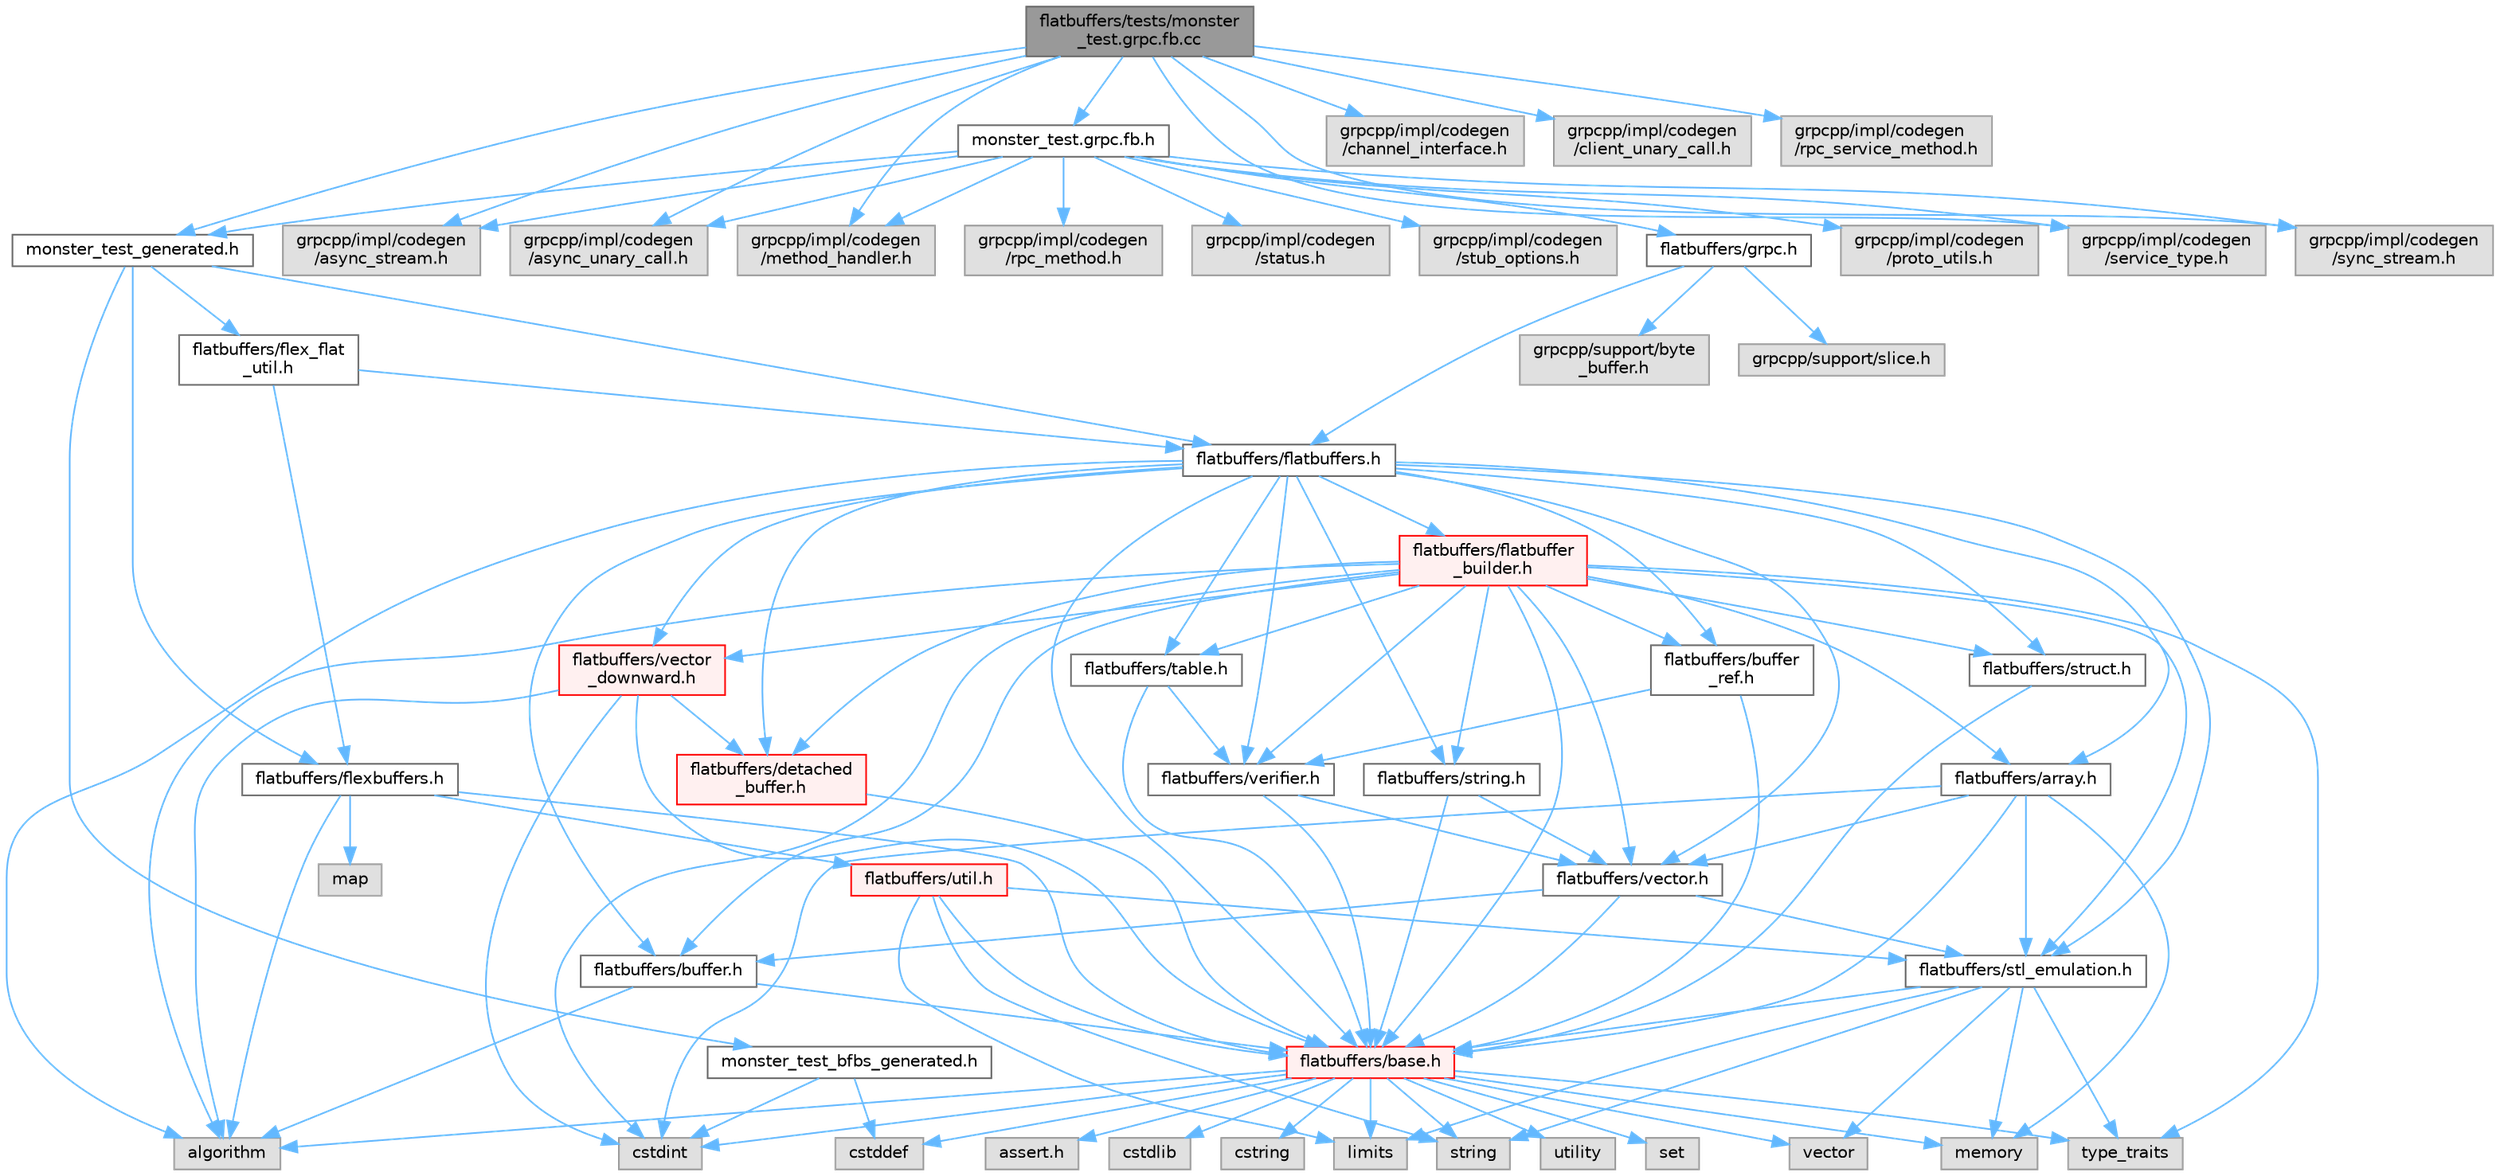 digraph "flatbuffers/tests/monster_test.grpc.fb.cc"
{
 // LATEX_PDF_SIZE
  bgcolor="transparent";
  edge [fontname=Helvetica,fontsize=10,labelfontname=Helvetica,labelfontsize=10];
  node [fontname=Helvetica,fontsize=10,shape=box,height=0.2,width=0.4];
  Node1 [id="Node000001",label="flatbuffers/tests/monster\l_test.grpc.fb.cc",height=0.2,width=0.4,color="gray40", fillcolor="grey60", style="filled", fontcolor="black",tooltip=" "];
  Node1 -> Node2 [id="edge113_Node000001_Node000002",color="steelblue1",style="solid",tooltip=" "];
  Node2 [id="Node000002",label="monster_test_generated.h",height=0.2,width=0.4,color="grey40", fillcolor="white", style="filled",URL="$monster__test__generated_8h.html",tooltip=" "];
  Node2 -> Node3 [id="edge114_Node000002_Node000003",color="steelblue1",style="solid",tooltip=" "];
  Node3 [id="Node000003",label="flatbuffers/flatbuffers.h",height=0.2,width=0.4,color="grey40", fillcolor="white", style="filled",URL="$flatbuffers_8h.html",tooltip=" "];
  Node3 -> Node4 [id="edge115_Node000003_Node000004",color="steelblue1",style="solid",tooltip=" "];
  Node4 [id="Node000004",label="algorithm",height=0.2,width=0.4,color="grey60", fillcolor="#E0E0E0", style="filled",tooltip=" "];
  Node3 -> Node5 [id="edge116_Node000003_Node000005",color="steelblue1",style="solid",tooltip=" "];
  Node5 [id="Node000005",label="flatbuffers/array.h",height=0.2,width=0.4,color="grey40", fillcolor="white", style="filled",URL="$array_8h.html",tooltip=" "];
  Node5 -> Node6 [id="edge117_Node000005_Node000006",color="steelblue1",style="solid",tooltip=" "];
  Node6 [id="Node000006",label="cstdint",height=0.2,width=0.4,color="grey60", fillcolor="#E0E0E0", style="filled",tooltip=" "];
  Node5 -> Node7 [id="edge118_Node000005_Node000007",color="steelblue1",style="solid",tooltip=" "];
  Node7 [id="Node000007",label="memory",height=0.2,width=0.4,color="grey60", fillcolor="#E0E0E0", style="filled",tooltip=" "];
  Node5 -> Node8 [id="edge119_Node000005_Node000008",color="steelblue1",style="solid",tooltip=" "];
  Node8 [id="Node000008",label="flatbuffers/base.h",height=0.2,width=0.4,color="red", fillcolor="#FFF0F0", style="filled",URL="$base_8h.html",tooltip=" "];
  Node8 -> Node9 [id="edge120_Node000008_Node000009",color="steelblue1",style="solid",tooltip=" "];
  Node9 [id="Node000009",label="assert.h",height=0.2,width=0.4,color="grey60", fillcolor="#E0E0E0", style="filled",tooltip=" "];
  Node8 -> Node6 [id="edge121_Node000008_Node000006",color="steelblue1",style="solid",tooltip=" "];
  Node8 -> Node10 [id="edge122_Node000008_Node000010",color="steelblue1",style="solid",tooltip=" "];
  Node10 [id="Node000010",label="cstddef",height=0.2,width=0.4,color="grey60", fillcolor="#E0E0E0", style="filled",tooltip=" "];
  Node8 -> Node11 [id="edge123_Node000008_Node000011",color="steelblue1",style="solid",tooltip=" "];
  Node11 [id="Node000011",label="cstdlib",height=0.2,width=0.4,color="grey60", fillcolor="#E0E0E0", style="filled",tooltip=" "];
  Node8 -> Node12 [id="edge124_Node000008_Node000012",color="steelblue1",style="solid",tooltip=" "];
  Node12 [id="Node000012",label="cstring",height=0.2,width=0.4,color="grey60", fillcolor="#E0E0E0", style="filled",tooltip=" "];
  Node8 -> Node13 [id="edge125_Node000008_Node000013",color="steelblue1",style="solid",tooltip=" "];
  Node13 [id="Node000013",label="utility",height=0.2,width=0.4,color="grey60", fillcolor="#E0E0E0", style="filled",tooltip=" "];
  Node8 -> Node14 [id="edge126_Node000008_Node000014",color="steelblue1",style="solid",tooltip=" "];
  Node14 [id="Node000014",label="string",height=0.2,width=0.4,color="grey60", fillcolor="#E0E0E0", style="filled",tooltip=" "];
  Node8 -> Node15 [id="edge127_Node000008_Node000015",color="steelblue1",style="solid",tooltip=" "];
  Node15 [id="Node000015",label="type_traits",height=0.2,width=0.4,color="grey60", fillcolor="#E0E0E0", style="filled",tooltip=" "];
  Node8 -> Node16 [id="edge128_Node000008_Node000016",color="steelblue1",style="solid",tooltip=" "];
  Node16 [id="Node000016",label="vector",height=0.2,width=0.4,color="grey60", fillcolor="#E0E0E0", style="filled",tooltip=" "];
  Node8 -> Node17 [id="edge129_Node000008_Node000017",color="steelblue1",style="solid",tooltip=" "];
  Node17 [id="Node000017",label="set",height=0.2,width=0.4,color="grey60", fillcolor="#E0E0E0", style="filled",tooltip=" "];
  Node8 -> Node4 [id="edge130_Node000008_Node000004",color="steelblue1",style="solid",tooltip=" "];
  Node8 -> Node18 [id="edge131_Node000008_Node000018",color="steelblue1",style="solid",tooltip=" "];
  Node18 [id="Node000018",label="limits",height=0.2,width=0.4,color="grey60", fillcolor="#E0E0E0", style="filled",tooltip=" "];
  Node8 -> Node7 [id="edge132_Node000008_Node000007",color="steelblue1",style="solid",tooltip=" "];
  Node5 -> Node20 [id="edge133_Node000005_Node000020",color="steelblue1",style="solid",tooltip=" "];
  Node20 [id="Node000020",label="flatbuffers/stl_emulation.h",height=0.2,width=0.4,color="grey40", fillcolor="white", style="filled",URL="$stl__emulation_8h.html",tooltip=" "];
  Node20 -> Node8 [id="edge134_Node000020_Node000008",color="steelblue1",style="solid",tooltip=" "];
  Node20 -> Node14 [id="edge135_Node000020_Node000014",color="steelblue1",style="solid",tooltip=" "];
  Node20 -> Node15 [id="edge136_Node000020_Node000015",color="steelblue1",style="solid",tooltip=" "];
  Node20 -> Node16 [id="edge137_Node000020_Node000016",color="steelblue1",style="solid",tooltip=" "];
  Node20 -> Node7 [id="edge138_Node000020_Node000007",color="steelblue1",style="solid",tooltip=" "];
  Node20 -> Node18 [id="edge139_Node000020_Node000018",color="steelblue1",style="solid",tooltip=" "];
  Node5 -> Node21 [id="edge140_Node000005_Node000021",color="steelblue1",style="solid",tooltip=" "];
  Node21 [id="Node000021",label="flatbuffers/vector.h",height=0.2,width=0.4,color="grey40", fillcolor="white", style="filled",URL="$vector_8h.html",tooltip=" "];
  Node21 -> Node8 [id="edge141_Node000021_Node000008",color="steelblue1",style="solid",tooltip=" "];
  Node21 -> Node22 [id="edge142_Node000021_Node000022",color="steelblue1",style="solid",tooltip=" "];
  Node22 [id="Node000022",label="flatbuffers/buffer.h",height=0.2,width=0.4,color="grey40", fillcolor="white", style="filled",URL="$buffer_8h.html",tooltip=" "];
  Node22 -> Node4 [id="edge143_Node000022_Node000004",color="steelblue1",style="solid",tooltip=" "];
  Node22 -> Node8 [id="edge144_Node000022_Node000008",color="steelblue1",style="solid",tooltip=" "];
  Node21 -> Node20 [id="edge145_Node000021_Node000020",color="steelblue1",style="solid",tooltip=" "];
  Node3 -> Node8 [id="edge146_Node000003_Node000008",color="steelblue1",style="solid",tooltip=" "];
  Node3 -> Node22 [id="edge147_Node000003_Node000022",color="steelblue1",style="solid",tooltip=" "];
  Node3 -> Node23 [id="edge148_Node000003_Node000023",color="steelblue1",style="solid",tooltip=" "];
  Node23 [id="Node000023",label="flatbuffers/buffer\l_ref.h",height=0.2,width=0.4,color="grey40", fillcolor="white", style="filled",URL="$buffer__ref_8h.html",tooltip=" "];
  Node23 -> Node8 [id="edge149_Node000023_Node000008",color="steelblue1",style="solid",tooltip=" "];
  Node23 -> Node24 [id="edge150_Node000023_Node000024",color="steelblue1",style="solid",tooltip=" "];
  Node24 [id="Node000024",label="flatbuffers/verifier.h",height=0.2,width=0.4,color="grey40", fillcolor="white", style="filled",URL="$verifier_8h.html",tooltip=" "];
  Node24 -> Node8 [id="edge151_Node000024_Node000008",color="steelblue1",style="solid",tooltip=" "];
  Node24 -> Node21 [id="edge152_Node000024_Node000021",color="steelblue1",style="solid",tooltip=" "];
  Node3 -> Node25 [id="edge153_Node000003_Node000025",color="steelblue1",style="solid",tooltip=" "];
  Node25 [id="Node000025",label="flatbuffers/detached\l_buffer.h",height=0.2,width=0.4,color="red", fillcolor="#FFF0F0", style="filled",URL="$detached__buffer_8h.html",tooltip=" "];
  Node25 -> Node8 [id="edge154_Node000025_Node000008",color="steelblue1",style="solid",tooltip=" "];
  Node3 -> Node28 [id="edge155_Node000003_Node000028",color="steelblue1",style="solid",tooltip=" "];
  Node28 [id="Node000028",label="flatbuffers/flatbuffer\l_builder.h",height=0.2,width=0.4,color="red", fillcolor="#FFF0F0", style="filled",URL="$flatbuffer__builder_8h.html",tooltip=" "];
  Node28 -> Node4 [id="edge156_Node000028_Node000004",color="steelblue1",style="solid",tooltip=" "];
  Node28 -> Node6 [id="edge157_Node000028_Node000006",color="steelblue1",style="solid",tooltip=" "];
  Node28 -> Node15 [id="edge158_Node000028_Node000015",color="steelblue1",style="solid",tooltip=" "];
  Node28 -> Node5 [id="edge159_Node000028_Node000005",color="steelblue1",style="solid",tooltip=" "];
  Node28 -> Node8 [id="edge160_Node000028_Node000008",color="steelblue1",style="solid",tooltip=" "];
  Node28 -> Node22 [id="edge161_Node000028_Node000022",color="steelblue1",style="solid",tooltip=" "];
  Node28 -> Node23 [id="edge162_Node000028_Node000023",color="steelblue1",style="solid",tooltip=" "];
  Node28 -> Node25 [id="edge163_Node000028_Node000025",color="steelblue1",style="solid",tooltip=" "];
  Node28 -> Node20 [id="edge164_Node000028_Node000020",color="steelblue1",style="solid",tooltip=" "];
  Node28 -> Node31 [id="edge165_Node000028_Node000031",color="steelblue1",style="solid",tooltip=" "];
  Node31 [id="Node000031",label="flatbuffers/string.h",height=0.2,width=0.4,color="grey40", fillcolor="white", style="filled",URL="$string_8h.html",tooltip=" "];
  Node31 -> Node8 [id="edge166_Node000031_Node000008",color="steelblue1",style="solid",tooltip=" "];
  Node31 -> Node21 [id="edge167_Node000031_Node000021",color="steelblue1",style="solid",tooltip=" "];
  Node28 -> Node32 [id="edge168_Node000028_Node000032",color="steelblue1",style="solid",tooltip=" "];
  Node32 [id="Node000032",label="flatbuffers/struct.h",height=0.2,width=0.4,color="grey40", fillcolor="white", style="filled",URL="$struct_8h.html",tooltip=" "];
  Node32 -> Node8 [id="edge169_Node000032_Node000008",color="steelblue1",style="solid",tooltip=" "];
  Node28 -> Node33 [id="edge170_Node000028_Node000033",color="steelblue1",style="solid",tooltip=" "];
  Node33 [id="Node000033",label="flatbuffers/table.h",height=0.2,width=0.4,color="grey40", fillcolor="white", style="filled",URL="$table_8h.html",tooltip=" "];
  Node33 -> Node8 [id="edge171_Node000033_Node000008",color="steelblue1",style="solid",tooltip=" "];
  Node33 -> Node24 [id="edge172_Node000033_Node000024",color="steelblue1",style="solid",tooltip=" "];
  Node28 -> Node21 [id="edge173_Node000028_Node000021",color="steelblue1",style="solid",tooltip=" "];
  Node28 -> Node34 [id="edge174_Node000028_Node000034",color="steelblue1",style="solid",tooltip=" "];
  Node34 [id="Node000034",label="flatbuffers/vector\l_downward.h",height=0.2,width=0.4,color="red", fillcolor="#FFF0F0", style="filled",URL="$vector__downward_8h.html",tooltip=" "];
  Node34 -> Node4 [id="edge175_Node000034_Node000004",color="steelblue1",style="solid",tooltip=" "];
  Node34 -> Node6 [id="edge176_Node000034_Node000006",color="steelblue1",style="solid",tooltip=" "];
  Node34 -> Node8 [id="edge177_Node000034_Node000008",color="steelblue1",style="solid",tooltip=" "];
  Node34 -> Node25 [id="edge178_Node000034_Node000025",color="steelblue1",style="solid",tooltip=" "];
  Node28 -> Node24 [id="edge179_Node000028_Node000024",color="steelblue1",style="solid",tooltip=" "];
  Node3 -> Node20 [id="edge180_Node000003_Node000020",color="steelblue1",style="solid",tooltip=" "];
  Node3 -> Node31 [id="edge181_Node000003_Node000031",color="steelblue1",style="solid",tooltip=" "];
  Node3 -> Node32 [id="edge182_Node000003_Node000032",color="steelblue1",style="solid",tooltip=" "];
  Node3 -> Node33 [id="edge183_Node000003_Node000033",color="steelblue1",style="solid",tooltip=" "];
  Node3 -> Node21 [id="edge184_Node000003_Node000021",color="steelblue1",style="solid",tooltip=" "];
  Node3 -> Node34 [id="edge185_Node000003_Node000034",color="steelblue1",style="solid",tooltip=" "];
  Node3 -> Node24 [id="edge186_Node000003_Node000024",color="steelblue1",style="solid",tooltip=" "];
  Node2 -> Node35 [id="edge187_Node000002_Node000035",color="steelblue1",style="solid",tooltip=" "];
  Node35 [id="Node000035",label="flatbuffers/flexbuffers.h",height=0.2,width=0.4,color="grey40", fillcolor="white", style="filled",URL="$flexbuffers_8h.html",tooltip=" "];
  Node35 -> Node4 [id="edge188_Node000035_Node000004",color="steelblue1",style="solid",tooltip=" "];
  Node35 -> Node36 [id="edge189_Node000035_Node000036",color="steelblue1",style="solid",tooltip=" "];
  Node36 [id="Node000036",label="map",height=0.2,width=0.4,color="grey60", fillcolor="#E0E0E0", style="filled",tooltip=" "];
  Node35 -> Node8 [id="edge190_Node000035_Node000008",color="steelblue1",style="solid",tooltip=" "];
  Node35 -> Node37 [id="edge191_Node000035_Node000037",color="steelblue1",style="solid",tooltip=" "];
  Node37 [id="Node000037",label="flatbuffers/util.h",height=0.2,width=0.4,color="red", fillcolor="#FFF0F0", style="filled",URL="$util_8h.html",tooltip=" "];
  Node37 -> Node8 [id="edge192_Node000037_Node000008",color="steelblue1",style="solid",tooltip=" "];
  Node37 -> Node20 [id="edge193_Node000037_Node000020",color="steelblue1",style="solid",tooltip=" "];
  Node37 -> Node18 [id="edge194_Node000037_Node000018",color="steelblue1",style="solid",tooltip=" "];
  Node37 -> Node14 [id="edge195_Node000037_Node000014",color="steelblue1",style="solid",tooltip=" "];
  Node2 -> Node43 [id="edge196_Node000002_Node000043",color="steelblue1",style="solid",tooltip=" "];
  Node43 [id="Node000043",label="flatbuffers/flex_flat\l_util.h",height=0.2,width=0.4,color="grey40", fillcolor="white", style="filled",URL="$flex__flat__util_8h.html",tooltip=" "];
  Node43 -> Node3 [id="edge197_Node000043_Node000003",color="steelblue1",style="solid",tooltip=" "];
  Node43 -> Node35 [id="edge198_Node000043_Node000035",color="steelblue1",style="solid",tooltip=" "];
  Node2 -> Node44 [id="edge199_Node000002_Node000044",color="steelblue1",style="solid",tooltip=" "];
  Node44 [id="Node000044",label="monster_test_bfbs_generated.h",height=0.2,width=0.4,color="grey40", fillcolor="white", style="filled",URL="$monster__test__bfbs__generated_8h.html",tooltip=" "];
  Node44 -> Node10 [id="edge200_Node000044_Node000010",color="steelblue1",style="solid",tooltip=" "];
  Node44 -> Node6 [id="edge201_Node000044_Node000006",color="steelblue1",style="solid",tooltip=" "];
  Node1 -> Node45 [id="edge202_Node000001_Node000045",color="steelblue1",style="solid",tooltip=" "];
  Node45 [id="Node000045",label="monster_test.grpc.fb.h",height=0.2,width=0.4,color="grey40", fillcolor="white", style="filled",URL="$monster__test_8grpc_8fb_8h.html",tooltip=" "];
  Node45 -> Node2 [id="edge203_Node000045_Node000002",color="steelblue1",style="solid",tooltip=" "];
  Node45 -> Node46 [id="edge204_Node000045_Node000046",color="steelblue1",style="solid",tooltip=" "];
  Node46 [id="Node000046",label="flatbuffers/grpc.h",height=0.2,width=0.4,color="grey40", fillcolor="white", style="filled",URL="$grpc_8h.html",tooltip=" "];
  Node46 -> Node3 [id="edge205_Node000046_Node000003",color="steelblue1",style="solid",tooltip=" "];
  Node46 -> Node47 [id="edge206_Node000046_Node000047",color="steelblue1",style="solid",tooltip=" "];
  Node47 [id="Node000047",label="grpcpp/support/byte\l_buffer.h",height=0.2,width=0.4,color="grey60", fillcolor="#E0E0E0", style="filled",tooltip=" "];
  Node46 -> Node48 [id="edge207_Node000046_Node000048",color="steelblue1",style="solid",tooltip=" "];
  Node48 [id="Node000048",label="grpcpp/support/slice.h",height=0.2,width=0.4,color="grey60", fillcolor="#E0E0E0", style="filled",tooltip=" "];
  Node45 -> Node49 [id="edge208_Node000045_Node000049",color="steelblue1",style="solid",tooltip=" "];
  Node49 [id="Node000049",label="grpcpp/impl/codegen\l/async_stream.h",height=0.2,width=0.4,color="grey60", fillcolor="#E0E0E0", style="filled",tooltip=" "];
  Node45 -> Node50 [id="edge209_Node000045_Node000050",color="steelblue1",style="solid",tooltip=" "];
  Node50 [id="Node000050",label="grpcpp/impl/codegen\l/async_unary_call.h",height=0.2,width=0.4,color="grey60", fillcolor="#E0E0E0", style="filled",tooltip=" "];
  Node45 -> Node51 [id="edge210_Node000045_Node000051",color="steelblue1",style="solid",tooltip=" "];
  Node51 [id="Node000051",label="grpcpp/impl/codegen\l/method_handler.h",height=0.2,width=0.4,color="grey60", fillcolor="#E0E0E0", style="filled",tooltip=" "];
  Node45 -> Node52 [id="edge211_Node000045_Node000052",color="steelblue1",style="solid",tooltip=" "];
  Node52 [id="Node000052",label="grpcpp/impl/codegen\l/proto_utils.h",height=0.2,width=0.4,color="grey60", fillcolor="#E0E0E0", style="filled",tooltip=" "];
  Node45 -> Node53 [id="edge212_Node000045_Node000053",color="steelblue1",style="solid",tooltip=" "];
  Node53 [id="Node000053",label="grpcpp/impl/codegen\l/rpc_method.h",height=0.2,width=0.4,color="grey60", fillcolor="#E0E0E0", style="filled",tooltip=" "];
  Node45 -> Node54 [id="edge213_Node000045_Node000054",color="steelblue1",style="solid",tooltip=" "];
  Node54 [id="Node000054",label="grpcpp/impl/codegen\l/service_type.h",height=0.2,width=0.4,color="grey60", fillcolor="#E0E0E0", style="filled",tooltip=" "];
  Node45 -> Node55 [id="edge214_Node000045_Node000055",color="steelblue1",style="solid",tooltip=" "];
  Node55 [id="Node000055",label="grpcpp/impl/codegen\l/status.h",height=0.2,width=0.4,color="grey60", fillcolor="#E0E0E0", style="filled",tooltip=" "];
  Node45 -> Node56 [id="edge215_Node000045_Node000056",color="steelblue1",style="solid",tooltip=" "];
  Node56 [id="Node000056",label="grpcpp/impl/codegen\l/stub_options.h",height=0.2,width=0.4,color="grey60", fillcolor="#E0E0E0", style="filled",tooltip=" "];
  Node45 -> Node57 [id="edge216_Node000045_Node000057",color="steelblue1",style="solid",tooltip=" "];
  Node57 [id="Node000057",label="grpcpp/impl/codegen\l/sync_stream.h",height=0.2,width=0.4,color="grey60", fillcolor="#E0E0E0", style="filled",tooltip=" "];
  Node1 -> Node49 [id="edge217_Node000001_Node000049",color="steelblue1",style="solid",tooltip=" "];
  Node1 -> Node50 [id="edge218_Node000001_Node000050",color="steelblue1",style="solid",tooltip=" "];
  Node1 -> Node58 [id="edge219_Node000001_Node000058",color="steelblue1",style="solid",tooltip=" "];
  Node58 [id="Node000058",label="grpcpp/impl/codegen\l/channel_interface.h",height=0.2,width=0.4,color="grey60", fillcolor="#E0E0E0", style="filled",tooltip=" "];
  Node1 -> Node59 [id="edge220_Node000001_Node000059",color="steelblue1",style="solid",tooltip=" "];
  Node59 [id="Node000059",label="grpcpp/impl/codegen\l/client_unary_call.h",height=0.2,width=0.4,color="grey60", fillcolor="#E0E0E0", style="filled",tooltip=" "];
  Node1 -> Node51 [id="edge221_Node000001_Node000051",color="steelblue1",style="solid",tooltip=" "];
  Node1 -> Node60 [id="edge222_Node000001_Node000060",color="steelblue1",style="solid",tooltip=" "];
  Node60 [id="Node000060",label="grpcpp/impl/codegen\l/rpc_service_method.h",height=0.2,width=0.4,color="grey60", fillcolor="#E0E0E0", style="filled",tooltip=" "];
  Node1 -> Node54 [id="edge223_Node000001_Node000054",color="steelblue1",style="solid",tooltip=" "];
  Node1 -> Node57 [id="edge224_Node000001_Node000057",color="steelblue1",style="solid",tooltip=" "];
}
